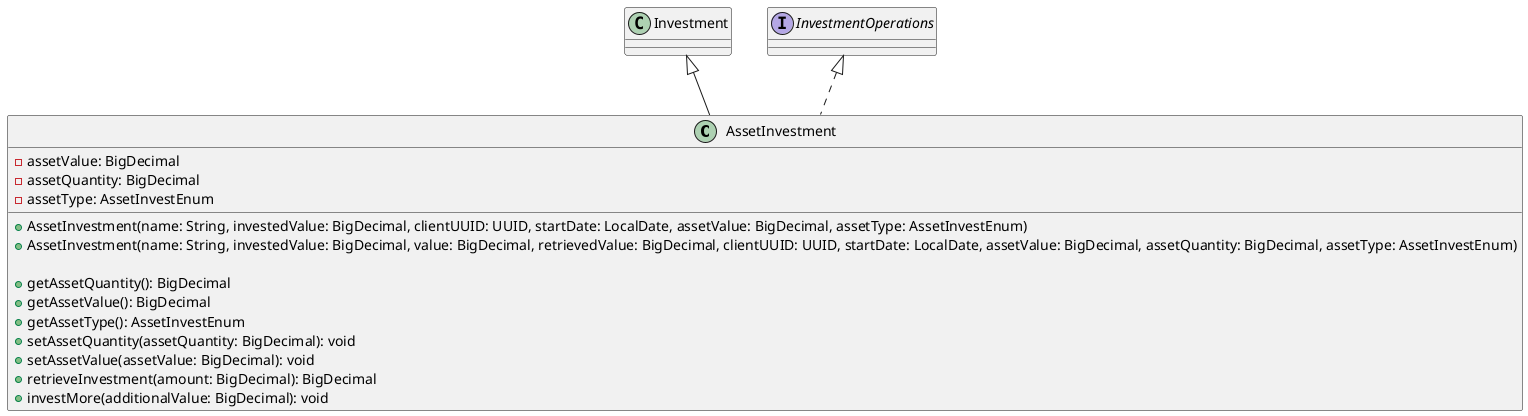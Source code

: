 @startuml AssetInvestment

class AssetInvestment extends Investment implements InvestmentOperations{
    - assetValue: BigDecimal
    - assetQuantity: BigDecimal
    - assetType: AssetInvestEnum
    
    + AssetInvestment(name: String, investedValue: BigDecimal, clientUUID: UUID, startDate: LocalDate, assetValue: BigDecimal, assetType: AssetInvestEnum)
    + AssetInvestment(name: String, investedValue: BigDecimal, value: BigDecimal, retrievedValue: BigDecimal, clientUUID: UUID, startDate: LocalDate, assetValue: BigDecimal, assetQuantity: BigDecimal, assetType: AssetInvestEnum)
    
    + getAssetQuantity(): BigDecimal
    + getAssetValue(): BigDecimal
    + getAssetType(): AssetInvestEnum
    + setAssetQuantity(assetQuantity: BigDecimal): void
    + setAssetValue(assetValue: BigDecimal): void
    + retrieveInvestment(amount: BigDecimal): BigDecimal
    + investMore(additionalValue: BigDecimal): void
}

@enduml
